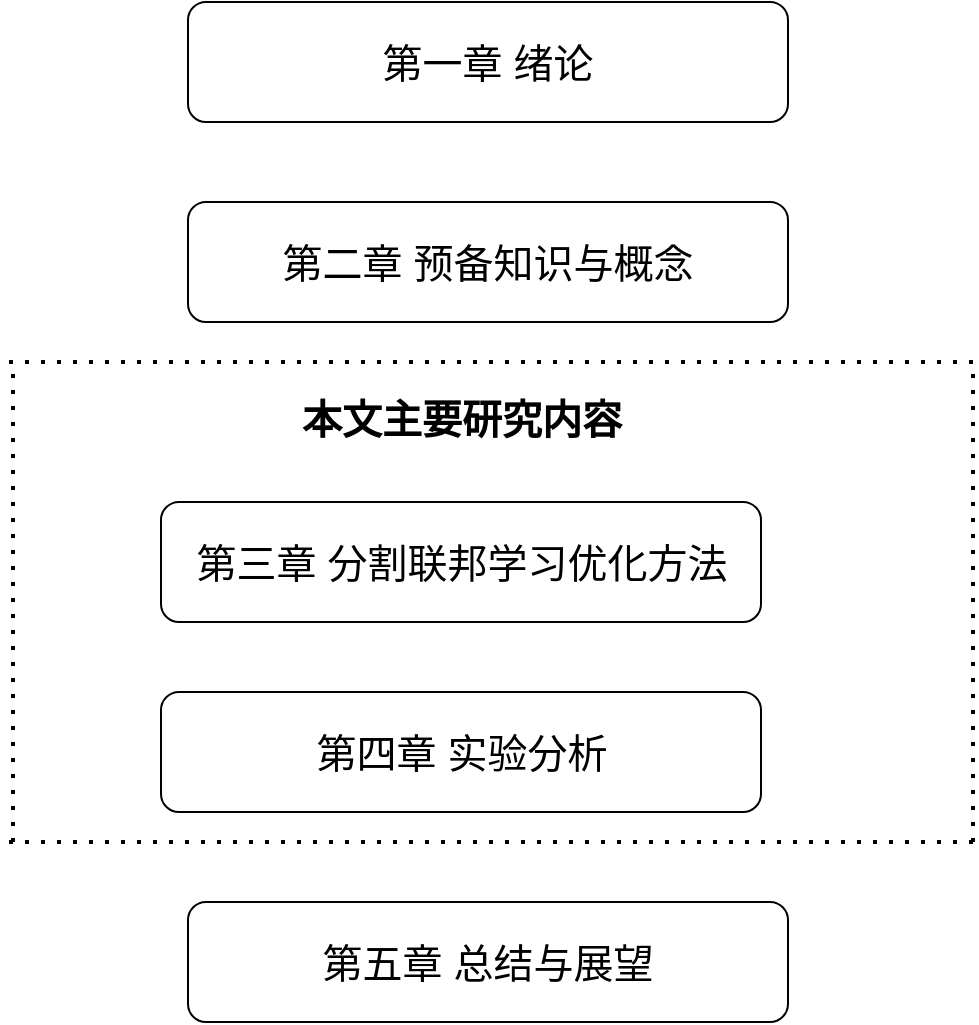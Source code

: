 <mxfile version="26.1.2">
  <diagram name="第 1 页" id="RH0tSU8NZPtwCRjwQ6UL">
    <mxGraphModel dx="1434" dy="756" grid="1" gridSize="10" guides="1" tooltips="1" connect="1" arrows="1" fold="1" page="1" pageScale="1" pageWidth="827" pageHeight="1169" math="0" shadow="0">
      <root>
        <mxCell id="0" />
        <mxCell id="1" parent="0" />
        <mxCell id="wkv6HlbV0oYVvR-uYz5N-2" value="&lt;font style=&quot;font-size: 20px;&quot;&gt;&lt;font style=&quot;&quot;&gt;第一章&lt;/font&gt;&lt;font style=&quot;&quot;&gt; 绪论&lt;/font&gt;&lt;/font&gt;" style="rounded=1;whiteSpace=wrap;html=1;" vertex="1" parent="1">
          <mxGeometry x="250" y="310" width="300" height="60" as="geometry" />
        </mxCell>
        <mxCell id="wkv6HlbV0oYVvR-uYz5N-7" value="&lt;font style=&quot;font-size: 20px;&quot;&gt;第二章 预备知识与概念&lt;/font&gt;" style="rounded=1;whiteSpace=wrap;html=1;" vertex="1" parent="1">
          <mxGeometry x="250" y="410" width="300" height="60" as="geometry" />
        </mxCell>
        <mxCell id="wkv6HlbV0oYVvR-uYz5N-10" value="&lt;font style=&quot;font-size: 20px;&quot;&gt;第五章 总结与展望&lt;/font&gt;" style="rounded=1;whiteSpace=wrap;html=1;" vertex="1" parent="1">
          <mxGeometry x="250" y="760" width="300" height="60" as="geometry" />
        </mxCell>
        <mxCell id="wkv6HlbV0oYVvR-uYz5N-19" value="" style="group" vertex="1" connectable="0" parent="1">
          <mxGeometry x="157.5" y="490" width="485" height="240" as="geometry" />
        </mxCell>
        <mxCell id="wkv6HlbV0oYVvR-uYz5N-13" value="" style="endArrow=none;dashed=1;html=1;dashPattern=1 3;strokeWidth=2;rounded=0;" edge="1" parent="wkv6HlbV0oYVvR-uYz5N-19">
          <mxGeometry width="50" height="50" relative="1" as="geometry">
            <mxPoint x="5" y="240" as="sourcePoint" />
            <mxPoint x="5" as="targetPoint" />
          </mxGeometry>
        </mxCell>
        <mxCell id="wkv6HlbV0oYVvR-uYz5N-14" value="" style="endArrow=none;dashed=1;html=1;dashPattern=1 3;strokeWidth=2;rounded=0;" edge="1" parent="wkv6HlbV0oYVvR-uYz5N-19">
          <mxGeometry width="50" height="50" relative="1" as="geometry">
            <mxPoint x="485" as="sourcePoint" />
            <mxPoint as="targetPoint" />
          </mxGeometry>
        </mxCell>
        <mxCell id="wkv6HlbV0oYVvR-uYz5N-15" value="" style="endArrow=none;dashed=1;html=1;dashPattern=1 3;strokeWidth=2;rounded=0;" edge="1" parent="wkv6HlbV0oYVvR-uYz5N-19">
          <mxGeometry width="50" height="50" relative="1" as="geometry">
            <mxPoint x="485" y="240" as="sourcePoint" />
            <mxPoint y="240" as="targetPoint" />
          </mxGeometry>
        </mxCell>
        <mxCell id="wkv6HlbV0oYVvR-uYz5N-16" value="" style="endArrow=none;dashed=1;html=1;dashPattern=1 3;strokeWidth=2;rounded=0;" edge="1" parent="wkv6HlbV0oYVvR-uYz5N-19">
          <mxGeometry width="50" height="50" relative="1" as="geometry">
            <mxPoint x="485" y="240" as="sourcePoint" />
            <mxPoint x="485" as="targetPoint" />
          </mxGeometry>
        </mxCell>
        <mxCell id="wkv6HlbV0oYVvR-uYz5N-18" value="&lt;b&gt;&lt;font style=&quot;font-size: 20px;&quot;&gt;本&lt;/font&gt;&lt;font style=&quot;background-color: transparent; font-size: 20px;&quot;&gt;文&lt;/font&gt;&lt;font style=&quot;background-color: transparent; font-size: 20px;&quot;&gt;主&lt;/font&gt;&lt;font style=&quot;background-color: transparent; font-size: 20px;&quot;&gt;要&lt;/font&gt;&lt;font style=&quot;background-color: transparent; font-size: 20px;&quot;&gt;研&lt;/font&gt;&lt;font style=&quot;background-color: transparent; font-size: 20px;&quot;&gt;究&lt;/font&gt;&lt;font style=&quot;background-color: transparent; font-size: 20px;&quot;&gt;内&lt;/font&gt;&lt;span style=&quot;background-color: transparent; font-size: 20px;&quot;&gt;容&lt;/span&gt;&lt;/b&gt;" style="text;html=1;align=center;verticalAlign=middle;whiteSpace=wrap;rounded=0;horizontal=1;" vertex="1" parent="wkv6HlbV0oYVvR-uYz5N-19">
          <mxGeometry x="119" width="220" height="55" as="geometry" />
        </mxCell>
        <mxCell id="wkv6HlbV0oYVvR-uYz5N-8" value="&lt;font style=&quot;font-size: 20px;&quot;&gt;第三章 分割联邦学习优化方法&lt;/font&gt;" style="rounded=1;whiteSpace=wrap;html=1;" vertex="1" parent="wkv6HlbV0oYVvR-uYz5N-19">
          <mxGeometry x="79" y="70" width="300" height="60" as="geometry" />
        </mxCell>
        <mxCell id="wkv6HlbV0oYVvR-uYz5N-9" value="&lt;font style=&quot;font-size: 20px;&quot;&gt;第四章 实验分析&lt;/font&gt;" style="rounded=1;whiteSpace=wrap;html=1;" vertex="1" parent="wkv6HlbV0oYVvR-uYz5N-19">
          <mxGeometry x="79" y="165" width="300" height="60" as="geometry" />
        </mxCell>
      </root>
    </mxGraphModel>
  </diagram>
</mxfile>
